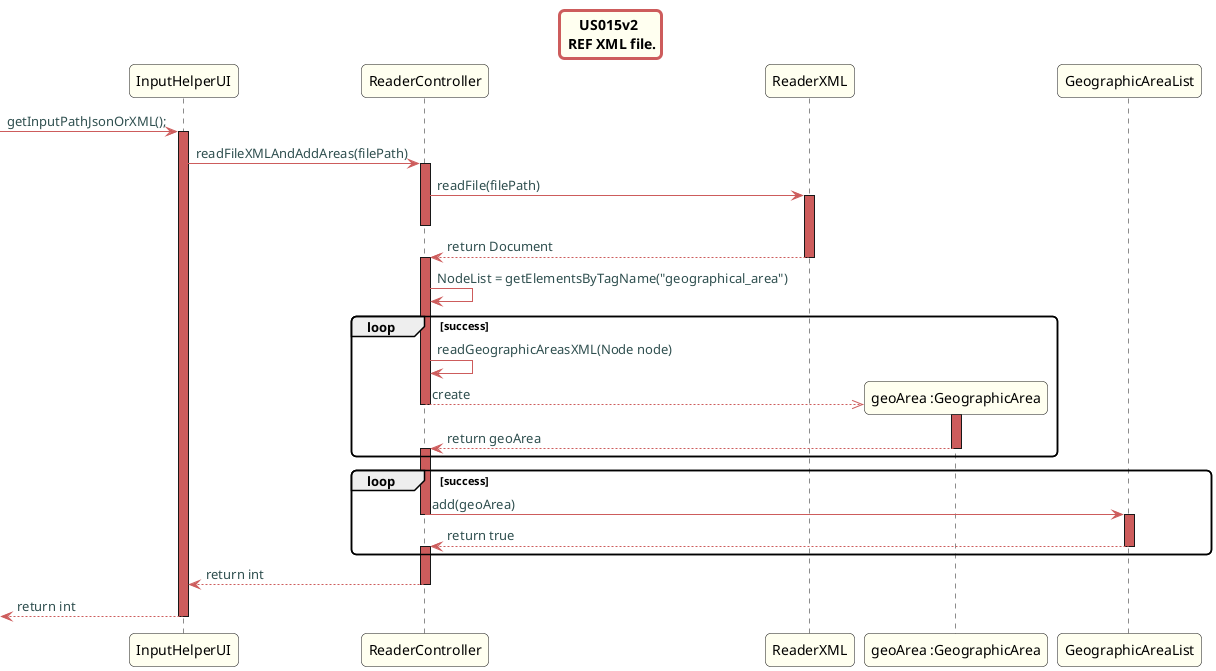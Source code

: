 @startuml
title US015v2 \n REF XML file.
skinparam titleBorderRoundCorner 10
skinparam titleBorderThickness 3
skinparam titleBorderColor indianred
skinparam titleBackgroundColor ivory
skinparam FontName quicksand

skinparam actor {
  BorderColor indianred
  }

skinparam sequence {
  LifeLineBackgroundColor indianred
  ParticipantBackgroundColor ivory
}

skinparam roundcorner 10

skinparam component {
  arrowThickness 1
  ArrowFontName Verdana
  ArrowColor indianred
  ArrowFontColor darkslategrey
}

-> InputHelperUI: getInputPathJsonOrXML();
activate InputHelperUI
InputHelperUI -> ReaderController: readFileXMLAndAddAreas(filePath)
activate ReaderController
ReaderController -> ReaderXML: readFile(filePath)
activate ReaderXML
deactivate ReaderController

ReaderXML --> ReaderController: return Document
deactivate ReaderXML

activate ReaderController
ReaderController->ReaderController:NodeList = getElementsByTagName("geographical_area")
loop success
ReaderController->ReaderController:readGeographicAreasXML(Node node)
create "geoArea :GeographicArea"
ReaderController -->> "geoArea :GeographicArea": create
activate "geoArea :GeographicArea"
deactivate ReaderController

"geoArea :GeographicArea" --> ReaderController: return geoArea
deactivate "geoArea :GeographicArea"
activate ReaderController
end loop

loop success
ReaderController -> GeographicAreaList: add(geoArea)
deactivate ReaderController
activate GeographicAreaList

GeographicAreaList-->ReaderController: return true
deactivate GeographicAreaList

activate ReaderController

end loop
ReaderController --> InputHelperUI: return int
deactivate ReaderController
 <-- InputHelperUI: return int
 deactivate InputHelperUI
@enduml